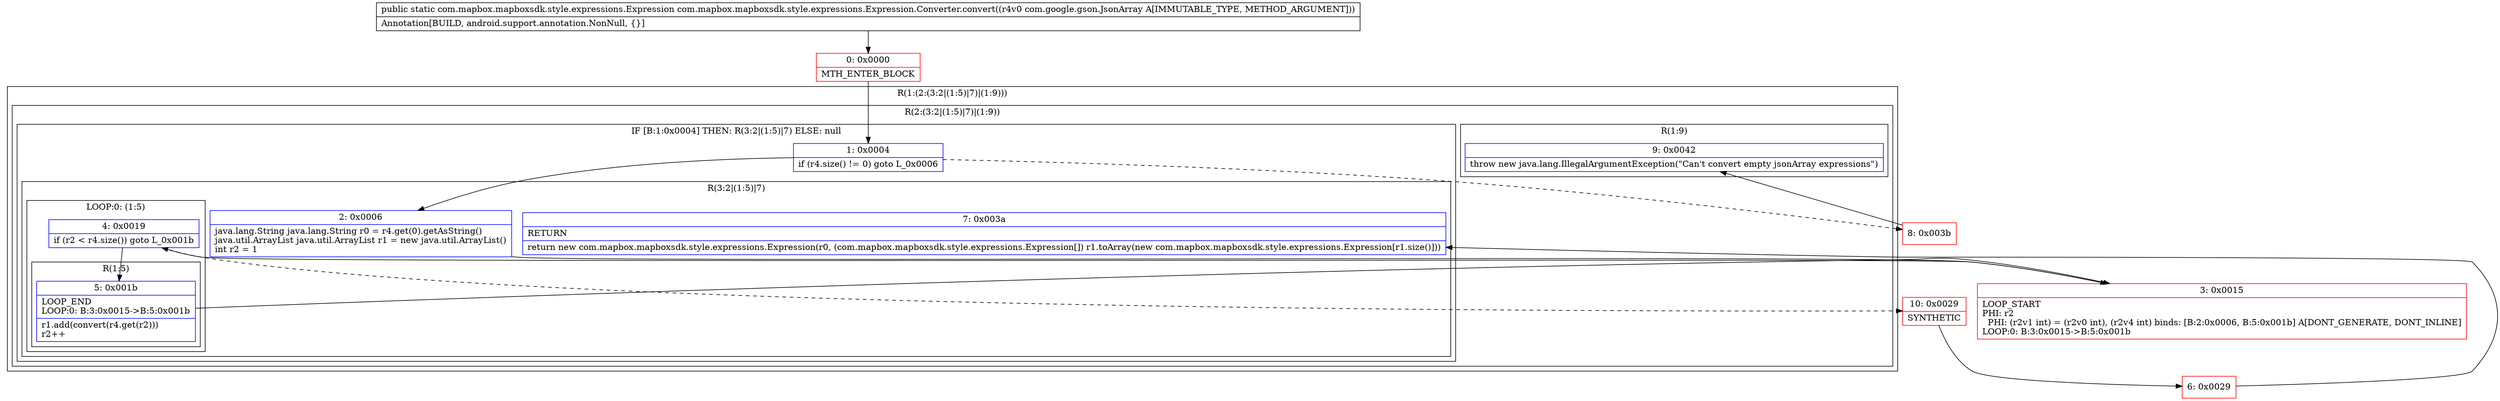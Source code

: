 digraph "CFG forcom.mapbox.mapboxsdk.style.expressions.Expression.Converter.convert(Lcom\/google\/gson\/JsonArray;)Lcom\/mapbox\/mapboxsdk\/style\/expressions\/Expression;" {
subgraph cluster_Region_1018418126 {
label = "R(1:(2:(3:2|(1:5)|7)|(1:9)))";
node [shape=record,color=blue];
subgraph cluster_Region_1708984596 {
label = "R(2:(3:2|(1:5)|7)|(1:9))";
node [shape=record,color=blue];
subgraph cluster_IfRegion_2120028840 {
label = "IF [B:1:0x0004] THEN: R(3:2|(1:5)|7) ELSE: null";
node [shape=record,color=blue];
Node_1 [shape=record,label="{1\:\ 0x0004|if (r4.size() != 0) goto L_0x0006\l}"];
subgraph cluster_Region_2066216652 {
label = "R(3:2|(1:5)|7)";
node [shape=record,color=blue];
Node_2 [shape=record,label="{2\:\ 0x0006|java.lang.String java.lang.String r0 = r4.get(0).getAsString()\ljava.util.ArrayList java.util.ArrayList r1 = new java.util.ArrayList()\lint r2 = 1\l}"];
subgraph cluster_LoopRegion_47290071 {
label = "LOOP:0: (1:5)";
node [shape=record,color=blue];
Node_4 [shape=record,label="{4\:\ 0x0019|if (r2 \< r4.size()) goto L_0x001b\l}"];
subgraph cluster_Region_1504636874 {
label = "R(1:5)";
node [shape=record,color=blue];
Node_5 [shape=record,label="{5\:\ 0x001b|LOOP_END\lLOOP:0: B:3:0x0015\-\>B:5:0x001b\l|r1.add(convert(r4.get(r2)))\lr2++\l}"];
}
}
Node_7 [shape=record,label="{7\:\ 0x003a|RETURN\l|return new com.mapbox.mapboxsdk.style.expressions.Expression(r0, (com.mapbox.mapboxsdk.style.expressions.Expression[]) r1.toArray(new com.mapbox.mapboxsdk.style.expressions.Expression[r1.size()]))\l}"];
}
}
subgraph cluster_Region_1990664383 {
label = "R(1:9)";
node [shape=record,color=blue];
Node_9 [shape=record,label="{9\:\ 0x0042|throw new java.lang.IllegalArgumentException(\"Can't convert empty jsonArray expressions\")\l}"];
}
}
}
Node_0 [shape=record,color=red,label="{0\:\ 0x0000|MTH_ENTER_BLOCK\l}"];
Node_3 [shape=record,color=red,label="{3\:\ 0x0015|LOOP_START\lPHI: r2 \l  PHI: (r2v1 int) = (r2v0 int), (r2v4 int) binds: [B:2:0x0006, B:5:0x001b] A[DONT_GENERATE, DONT_INLINE]\lLOOP:0: B:3:0x0015\-\>B:5:0x001b\l}"];
Node_6 [shape=record,color=red,label="{6\:\ 0x0029}"];
Node_8 [shape=record,color=red,label="{8\:\ 0x003b}"];
Node_10 [shape=record,color=red,label="{10\:\ 0x0029|SYNTHETIC\l}"];
MethodNode[shape=record,label="{public static com.mapbox.mapboxsdk.style.expressions.Expression com.mapbox.mapboxsdk.style.expressions.Expression.Converter.convert((r4v0 com.google.gson.JsonArray A[IMMUTABLE_TYPE, METHOD_ARGUMENT]))  | Annotation[BUILD, android.support.annotation.NonNull, \{\}]\l}"];
MethodNode -> Node_0;
Node_1 -> Node_2;
Node_1 -> Node_8[style=dashed];
Node_2 -> Node_3;
Node_4 -> Node_5;
Node_4 -> Node_10[style=dashed];
Node_5 -> Node_3;
Node_0 -> Node_1;
Node_3 -> Node_4;
Node_6 -> Node_7;
Node_8 -> Node_9;
Node_10 -> Node_6;
}

